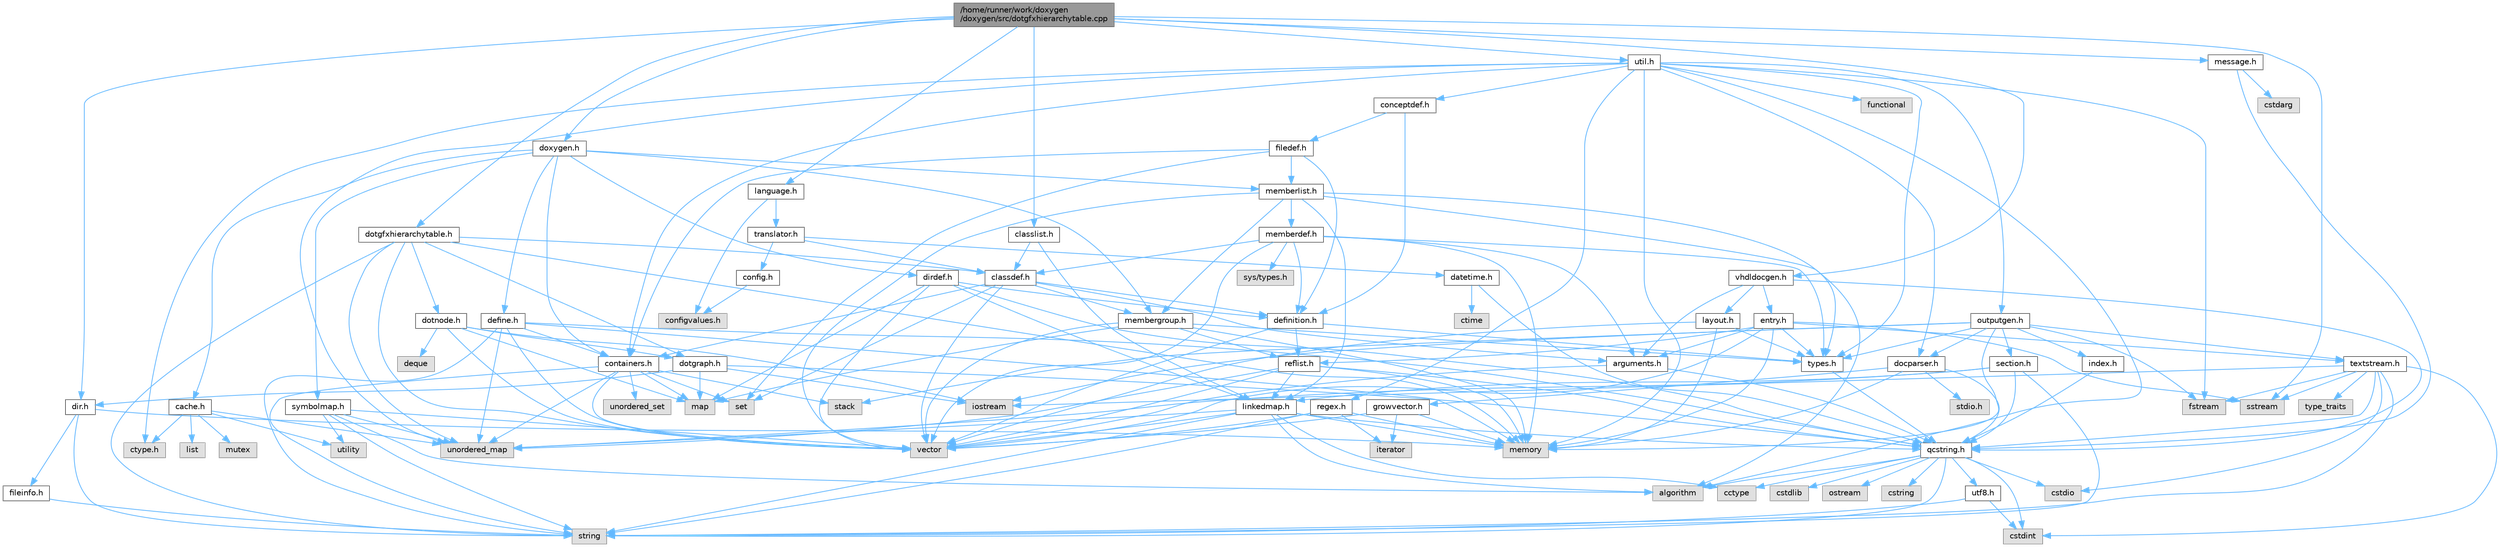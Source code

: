 digraph "/home/runner/work/doxygen/doxygen/src/dotgfxhierarchytable.cpp"
{
 // INTERACTIVE_SVG=YES
 // LATEX_PDF_SIZE
  bgcolor="transparent";
  edge [fontname=Helvetica,fontsize=10,labelfontname=Helvetica,labelfontsize=10];
  node [fontname=Helvetica,fontsize=10,shape=box,height=0.2,width=0.4];
  Node1 [label="/home/runner/work/doxygen\l/doxygen/src/dotgfxhierarchytable.cpp",height=0.2,width=0.4,color="gray40", fillcolor="grey60", style="filled", fontcolor="black",tooltip=" "];
  Node1 -> Node2 [color="steelblue1",style="solid"];
  Node2 [label="sstream",height=0.2,width=0.4,color="grey60", fillcolor="#E0E0E0", style="filled",tooltip=" "];
  Node1 -> Node3 [color="steelblue1",style="solid"];
  Node3 [label="dotgfxhierarchytable.h",height=0.2,width=0.4,color="grey40", fillcolor="white", style="filled",URL="$d2/de7/dotgfxhierarchytable_8h.html",tooltip=" "];
  Node3 -> Node4 [color="steelblue1",style="solid"];
  Node4 [label="memory",height=0.2,width=0.4,color="grey60", fillcolor="#E0E0E0", style="filled",tooltip=" "];
  Node3 -> Node5 [color="steelblue1",style="solid"];
  Node5 [label="string",height=0.2,width=0.4,color="grey60", fillcolor="#E0E0E0", style="filled",tooltip=" "];
  Node3 -> Node6 [color="steelblue1",style="solid"];
  Node6 [label="unordered_map",height=0.2,width=0.4,color="grey60", fillcolor="#E0E0E0", style="filled",tooltip=" "];
  Node3 -> Node7 [color="steelblue1",style="solid"];
  Node7 [label="vector",height=0.2,width=0.4,color="grey60", fillcolor="#E0E0E0", style="filled",tooltip=" "];
  Node3 -> Node8 [color="steelblue1",style="solid"];
  Node8 [label="classdef.h",height=0.2,width=0.4,color="grey40", fillcolor="white", style="filled",URL="$d1/da6/classdef_8h.html",tooltip=" "];
  Node8 -> Node7 [color="steelblue1",style="solid"];
  Node8 -> Node9 [color="steelblue1",style="solid"];
  Node9 [label="set",height=0.2,width=0.4,color="grey60", fillcolor="#E0E0E0", style="filled",tooltip=" "];
  Node8 -> Node10 [color="steelblue1",style="solid"];
  Node10 [label="containers.h",height=0.2,width=0.4,color="grey40", fillcolor="white", style="filled",URL="$d5/d75/containers_8h.html",tooltip=" "];
  Node10 -> Node7 [color="steelblue1",style="solid"];
  Node10 -> Node5 [color="steelblue1",style="solid"];
  Node10 -> Node9 [color="steelblue1",style="solid"];
  Node10 -> Node11 [color="steelblue1",style="solid"];
  Node11 [label="map",height=0.2,width=0.4,color="grey60", fillcolor="#E0E0E0", style="filled",tooltip=" "];
  Node10 -> Node12 [color="steelblue1",style="solid"];
  Node12 [label="unordered_set",height=0.2,width=0.4,color="grey60", fillcolor="#E0E0E0", style="filled",tooltip=" "];
  Node10 -> Node6 [color="steelblue1",style="solid"];
  Node10 -> Node13 [color="steelblue1",style="solid"];
  Node13 [label="stack",height=0.2,width=0.4,color="grey60", fillcolor="#E0E0E0", style="filled",tooltip=" "];
  Node8 -> Node14 [color="steelblue1",style="solid"];
  Node14 [label="definition.h",height=0.2,width=0.4,color="grey40", fillcolor="white", style="filled",URL="$df/da1/definition_8h.html",tooltip=" "];
  Node14 -> Node7 [color="steelblue1",style="solid"];
  Node14 -> Node15 [color="steelblue1",style="solid"];
  Node15 [label="types.h",height=0.2,width=0.4,color="grey40", fillcolor="white", style="filled",URL="$d9/d49/types_8h.html",tooltip="This file contains a number of basic enums and types."];
  Node15 -> Node16 [color="steelblue1",style="solid"];
  Node16 [label="qcstring.h",height=0.2,width=0.4,color="grey40", fillcolor="white", style="filled",URL="$d7/d5c/qcstring_8h.html",tooltip=" "];
  Node16 -> Node5 [color="steelblue1",style="solid"];
  Node16 -> Node17 [color="steelblue1",style="solid"];
  Node17 [label="algorithm",height=0.2,width=0.4,color="grey60", fillcolor="#E0E0E0", style="filled",tooltip=" "];
  Node16 -> Node18 [color="steelblue1",style="solid"];
  Node18 [label="cctype",height=0.2,width=0.4,color="grey60", fillcolor="#E0E0E0", style="filled",tooltip=" "];
  Node16 -> Node19 [color="steelblue1",style="solid"];
  Node19 [label="cstring",height=0.2,width=0.4,color="grey60", fillcolor="#E0E0E0", style="filled",tooltip=" "];
  Node16 -> Node20 [color="steelblue1",style="solid"];
  Node20 [label="cstdio",height=0.2,width=0.4,color="grey60", fillcolor="#E0E0E0", style="filled",tooltip=" "];
  Node16 -> Node21 [color="steelblue1",style="solid"];
  Node21 [label="cstdlib",height=0.2,width=0.4,color="grey60", fillcolor="#E0E0E0", style="filled",tooltip=" "];
  Node16 -> Node22 [color="steelblue1",style="solid"];
  Node22 [label="cstdint",height=0.2,width=0.4,color="grey60", fillcolor="#E0E0E0", style="filled",tooltip=" "];
  Node16 -> Node23 [color="steelblue1",style="solid"];
  Node23 [label="ostream",height=0.2,width=0.4,color="grey60", fillcolor="#E0E0E0", style="filled",tooltip=" "];
  Node16 -> Node24 [color="steelblue1",style="solid"];
  Node24 [label="utf8.h",height=0.2,width=0.4,color="grey40", fillcolor="white", style="filled",URL="$db/d7c/utf8_8h.html",tooltip="Various UTF8 related helper functions."];
  Node24 -> Node22 [color="steelblue1",style="solid"];
  Node24 -> Node5 [color="steelblue1",style="solid"];
  Node14 -> Node25 [color="steelblue1",style="solid"];
  Node25 [label="reflist.h",height=0.2,width=0.4,color="grey40", fillcolor="white", style="filled",URL="$d1/d02/reflist_8h.html",tooltip=" "];
  Node25 -> Node7 [color="steelblue1",style="solid"];
  Node25 -> Node6 [color="steelblue1",style="solid"];
  Node25 -> Node4 [color="steelblue1",style="solid"];
  Node25 -> Node16 [color="steelblue1",style="solid"];
  Node25 -> Node26 [color="steelblue1",style="solid"];
  Node26 [label="linkedmap.h",height=0.2,width=0.4,color="grey40", fillcolor="white", style="filled",URL="$da/de1/linkedmap_8h.html",tooltip=" "];
  Node26 -> Node6 [color="steelblue1",style="solid"];
  Node26 -> Node7 [color="steelblue1",style="solid"];
  Node26 -> Node4 [color="steelblue1",style="solid"];
  Node26 -> Node5 [color="steelblue1",style="solid"];
  Node26 -> Node17 [color="steelblue1",style="solid"];
  Node26 -> Node18 [color="steelblue1",style="solid"];
  Node26 -> Node16 [color="steelblue1",style="solid"];
  Node8 -> Node27 [color="steelblue1",style="solid"];
  Node27 [label="arguments.h",height=0.2,width=0.4,color="grey40", fillcolor="white", style="filled",URL="$df/d9b/arguments_8h.html",tooltip=" "];
  Node27 -> Node7 [color="steelblue1",style="solid"];
  Node27 -> Node16 [color="steelblue1",style="solid"];
  Node8 -> Node28 [color="steelblue1",style="solid"];
  Node28 [label="membergroup.h",height=0.2,width=0.4,color="grey40", fillcolor="white", style="filled",URL="$d9/d11/membergroup_8h.html",tooltip=" "];
  Node28 -> Node7 [color="steelblue1",style="solid"];
  Node28 -> Node11 [color="steelblue1",style="solid"];
  Node28 -> Node4 [color="steelblue1",style="solid"];
  Node28 -> Node15 [color="steelblue1",style="solid"];
  Node28 -> Node25 [color="steelblue1",style="solid"];
  Node3 -> Node29 [color="steelblue1",style="solid"];
  Node29 [label="dotgraph.h",height=0.2,width=0.4,color="grey40", fillcolor="white", style="filled",URL="$d0/daa/dotgraph_8h.html",tooltip=" "];
  Node29 -> Node30 [color="steelblue1",style="solid"];
  Node30 [label="iostream",height=0.2,width=0.4,color="grey60", fillcolor="#E0E0E0", style="filled",tooltip=" "];
  Node29 -> Node11 [color="steelblue1",style="solid"];
  Node29 -> Node16 [color="steelblue1",style="solid"];
  Node29 -> Node31 [color="steelblue1",style="solid"];
  Node31 [label="dir.h",height=0.2,width=0.4,color="grey40", fillcolor="white", style="filled",URL="$df/d9c/dir_8h.html",tooltip=" "];
  Node31 -> Node5 [color="steelblue1",style="solid"];
  Node31 -> Node4 [color="steelblue1",style="solid"];
  Node31 -> Node32 [color="steelblue1",style="solid"];
  Node32 [label="fileinfo.h",height=0.2,width=0.4,color="grey40", fillcolor="white", style="filled",URL="$df/d45/fileinfo_8h.html",tooltip=" "];
  Node32 -> Node5 [color="steelblue1",style="solid"];
  Node3 -> Node33 [color="steelblue1",style="solid"];
  Node33 [label="dotnode.h",height=0.2,width=0.4,color="grey40", fillcolor="white", style="filled",URL="$d8/d3b/dotnode_8h.html",tooltip=" "];
  Node33 -> Node7 [color="steelblue1",style="solid"];
  Node33 -> Node11 [color="steelblue1",style="solid"];
  Node33 -> Node34 [color="steelblue1",style="solid"];
  Node34 [label="deque",height=0.2,width=0.4,color="grey60", fillcolor="#E0E0E0", style="filled",tooltip=" "];
  Node33 -> Node30 [color="steelblue1",style="solid"];
  Node33 -> Node29 [color="steelblue1",style="solid"];
  Node1 -> Node35 [color="steelblue1",style="solid"];
  Node35 [label="language.h",height=0.2,width=0.4,color="grey40", fillcolor="white", style="filled",URL="$d8/dce/language_8h.html",tooltip=" "];
  Node35 -> Node36 [color="steelblue1",style="solid"];
  Node36 [label="translator.h",height=0.2,width=0.4,color="grey40", fillcolor="white", style="filled",URL="$d9/df1/translator_8h.html",tooltip=" "];
  Node36 -> Node8 [color="steelblue1",style="solid"];
  Node36 -> Node37 [color="steelblue1",style="solid"];
  Node37 [label="config.h",height=0.2,width=0.4,color="grey40", fillcolor="white", style="filled",URL="$db/d16/config_8h.html",tooltip=" "];
  Node37 -> Node38 [color="steelblue1",style="solid"];
  Node38 [label="configvalues.h",height=0.2,width=0.4,color="grey60", fillcolor="#E0E0E0", style="filled",tooltip=" "];
  Node36 -> Node39 [color="steelblue1",style="solid"];
  Node39 [label="datetime.h",height=0.2,width=0.4,color="grey40", fillcolor="white", style="filled",URL="$de/d1b/datetime_8h.html",tooltip=" "];
  Node39 -> Node40 [color="steelblue1",style="solid"];
  Node40 [label="ctime",height=0.2,width=0.4,color="grey60", fillcolor="#E0E0E0", style="filled",tooltip=" "];
  Node39 -> Node16 [color="steelblue1",style="solid"];
  Node35 -> Node38 [color="steelblue1",style="solid"];
  Node1 -> Node41 [color="steelblue1",style="solid"];
  Node41 [label="util.h",height=0.2,width=0.4,color="grey40", fillcolor="white", style="filled",URL="$d8/d3c/util_8h.html",tooltip="A bunch of utility functions."];
  Node41 -> Node4 [color="steelblue1",style="solid"];
  Node41 -> Node6 [color="steelblue1",style="solid"];
  Node41 -> Node17 [color="steelblue1",style="solid"];
  Node41 -> Node42 [color="steelblue1",style="solid"];
  Node42 [label="functional",height=0.2,width=0.4,color="grey60", fillcolor="#E0E0E0", style="filled",tooltip=" "];
  Node41 -> Node43 [color="steelblue1",style="solid"];
  Node43 [label="fstream",height=0.2,width=0.4,color="grey60", fillcolor="#E0E0E0", style="filled",tooltip=" "];
  Node41 -> Node44 [color="steelblue1",style="solid"];
  Node44 [label="ctype.h",height=0.2,width=0.4,color="grey60", fillcolor="#E0E0E0", style="filled",tooltip=" "];
  Node41 -> Node15 [color="steelblue1",style="solid"];
  Node41 -> Node45 [color="steelblue1",style="solid"];
  Node45 [label="docparser.h",height=0.2,width=0.4,color="grey40", fillcolor="white", style="filled",URL="$de/d9c/docparser_8h.html",tooltip=" "];
  Node45 -> Node46 [color="steelblue1",style="solid"];
  Node46 [label="stdio.h",height=0.2,width=0.4,color="grey60", fillcolor="#E0E0E0", style="filled",tooltip=" "];
  Node45 -> Node4 [color="steelblue1",style="solid"];
  Node45 -> Node16 [color="steelblue1",style="solid"];
  Node45 -> Node47 [color="steelblue1",style="solid"];
  Node47 [label="growvector.h",height=0.2,width=0.4,color="grey40", fillcolor="white", style="filled",URL="$d7/d50/growvector_8h.html",tooltip=" "];
  Node47 -> Node7 [color="steelblue1",style="solid"];
  Node47 -> Node4 [color="steelblue1",style="solid"];
  Node47 -> Node48 [color="steelblue1",style="solid"];
  Node48 [label="iterator",height=0.2,width=0.4,color="grey60", fillcolor="#E0E0E0", style="filled",tooltip=" "];
  Node41 -> Node10 [color="steelblue1",style="solid"];
  Node41 -> Node49 [color="steelblue1",style="solid"];
  Node49 [label="outputgen.h",height=0.2,width=0.4,color="grey40", fillcolor="white", style="filled",URL="$df/d06/outputgen_8h.html",tooltip=" "];
  Node49 -> Node4 [color="steelblue1",style="solid"];
  Node49 -> Node13 [color="steelblue1",style="solid"];
  Node49 -> Node30 [color="steelblue1",style="solid"];
  Node49 -> Node43 [color="steelblue1",style="solid"];
  Node49 -> Node15 [color="steelblue1",style="solid"];
  Node49 -> Node50 [color="steelblue1",style="solid"];
  Node50 [label="index.h",height=0.2,width=0.4,color="grey40", fillcolor="white", style="filled",URL="$d1/db5/index_8h.html",tooltip=" "];
  Node50 -> Node16 [color="steelblue1",style="solid"];
  Node49 -> Node51 [color="steelblue1",style="solid"];
  Node51 [label="section.h",height=0.2,width=0.4,color="grey40", fillcolor="white", style="filled",URL="$d1/d2a/section_8h.html",tooltip=" "];
  Node51 -> Node5 [color="steelblue1",style="solid"];
  Node51 -> Node6 [color="steelblue1",style="solid"];
  Node51 -> Node16 [color="steelblue1",style="solid"];
  Node51 -> Node26 [color="steelblue1",style="solid"];
  Node49 -> Node52 [color="steelblue1",style="solid"];
  Node52 [label="textstream.h",height=0.2,width=0.4,color="grey40", fillcolor="white", style="filled",URL="$d4/d7d/textstream_8h.html",tooltip=" "];
  Node52 -> Node5 [color="steelblue1",style="solid"];
  Node52 -> Node30 [color="steelblue1",style="solid"];
  Node52 -> Node2 [color="steelblue1",style="solid"];
  Node52 -> Node22 [color="steelblue1",style="solid"];
  Node52 -> Node20 [color="steelblue1",style="solid"];
  Node52 -> Node43 [color="steelblue1",style="solid"];
  Node52 -> Node53 [color="steelblue1",style="solid"];
  Node53 [label="type_traits",height=0.2,width=0.4,color="grey60", fillcolor="#E0E0E0", style="filled",tooltip=" "];
  Node52 -> Node16 [color="steelblue1",style="solid"];
  Node49 -> Node45 [color="steelblue1",style="solid"];
  Node41 -> Node54 [color="steelblue1",style="solid"];
  Node54 [label="regex.h",height=0.2,width=0.4,color="grey40", fillcolor="white", style="filled",URL="$d1/d21/regex_8h.html",tooltip=" "];
  Node54 -> Node4 [color="steelblue1",style="solid"];
  Node54 -> Node5 [color="steelblue1",style="solid"];
  Node54 -> Node7 [color="steelblue1",style="solid"];
  Node54 -> Node48 [color="steelblue1",style="solid"];
  Node41 -> Node55 [color="steelblue1",style="solid"];
  Node55 [label="conceptdef.h",height=0.2,width=0.4,color="grey40", fillcolor="white", style="filled",URL="$da/df1/conceptdef_8h.html",tooltip=" "];
  Node55 -> Node14 [color="steelblue1",style="solid"];
  Node55 -> Node56 [color="steelblue1",style="solid"];
  Node56 [label="filedef.h",height=0.2,width=0.4,color="grey40", fillcolor="white", style="filled",URL="$d4/d3a/filedef_8h.html",tooltip=" "];
  Node56 -> Node9 [color="steelblue1",style="solid"];
  Node56 -> Node14 [color="steelblue1",style="solid"];
  Node56 -> Node57 [color="steelblue1",style="solid"];
  Node57 [label="memberlist.h",height=0.2,width=0.4,color="grey40", fillcolor="white", style="filled",URL="$dd/d78/memberlist_8h.html",tooltip=" "];
  Node57 -> Node7 [color="steelblue1",style="solid"];
  Node57 -> Node17 [color="steelblue1",style="solid"];
  Node57 -> Node58 [color="steelblue1",style="solid"];
  Node58 [label="memberdef.h",height=0.2,width=0.4,color="grey40", fillcolor="white", style="filled",URL="$d4/d46/memberdef_8h.html",tooltip=" "];
  Node58 -> Node7 [color="steelblue1",style="solid"];
  Node58 -> Node4 [color="steelblue1",style="solid"];
  Node58 -> Node59 [color="steelblue1",style="solid"];
  Node59 [label="sys/types.h",height=0.2,width=0.4,color="grey60", fillcolor="#E0E0E0", style="filled",tooltip=" "];
  Node58 -> Node15 [color="steelblue1",style="solid"];
  Node58 -> Node14 [color="steelblue1",style="solid"];
  Node58 -> Node27 [color="steelblue1",style="solid"];
  Node58 -> Node8 [color="steelblue1",style="solid"];
  Node57 -> Node26 [color="steelblue1",style="solid"];
  Node57 -> Node15 [color="steelblue1",style="solid"];
  Node57 -> Node28 [color="steelblue1",style="solid"];
  Node56 -> Node10 [color="steelblue1",style="solid"];
  Node1 -> Node60 [color="steelblue1",style="solid"];
  Node60 [label="message.h",height=0.2,width=0.4,color="grey40", fillcolor="white", style="filled",URL="$d2/d0d/message_8h.html",tooltip=" "];
  Node60 -> Node61 [color="steelblue1",style="solid"];
  Node61 [label="cstdarg",height=0.2,width=0.4,color="grey60", fillcolor="#E0E0E0", style="filled",tooltip=" "];
  Node60 -> Node16 [color="steelblue1",style="solid"];
  Node1 -> Node62 [color="steelblue1",style="solid"];
  Node62 [label="doxygen.h",height=0.2,width=0.4,color="grey40", fillcolor="white", style="filled",URL="$d1/da1/doxygen_8h.html",tooltip=" "];
  Node62 -> Node10 [color="steelblue1",style="solid"];
  Node62 -> Node28 [color="steelblue1",style="solid"];
  Node62 -> Node63 [color="steelblue1",style="solid"];
  Node63 [label="dirdef.h",height=0.2,width=0.4,color="grey40", fillcolor="white", style="filled",URL="$d6/d15/dirdef_8h.html",tooltip=" "];
  Node63 -> Node7 [color="steelblue1",style="solid"];
  Node63 -> Node11 [color="steelblue1",style="solid"];
  Node63 -> Node16 [color="steelblue1",style="solid"];
  Node63 -> Node26 [color="steelblue1",style="solid"];
  Node63 -> Node14 [color="steelblue1",style="solid"];
  Node62 -> Node57 [color="steelblue1",style="solid"];
  Node62 -> Node64 [color="steelblue1",style="solid"];
  Node64 [label="define.h",height=0.2,width=0.4,color="grey40", fillcolor="white", style="filled",URL="$df/d67/define_8h.html",tooltip=" "];
  Node64 -> Node7 [color="steelblue1",style="solid"];
  Node64 -> Node4 [color="steelblue1",style="solid"];
  Node64 -> Node5 [color="steelblue1",style="solid"];
  Node64 -> Node6 [color="steelblue1",style="solid"];
  Node64 -> Node16 [color="steelblue1",style="solid"];
  Node64 -> Node10 [color="steelblue1",style="solid"];
  Node62 -> Node65 [color="steelblue1",style="solid"];
  Node65 [label="cache.h",height=0.2,width=0.4,color="grey40", fillcolor="white", style="filled",URL="$d3/d26/cache_8h.html",tooltip=" "];
  Node65 -> Node66 [color="steelblue1",style="solid"];
  Node66 [label="list",height=0.2,width=0.4,color="grey60", fillcolor="#E0E0E0", style="filled",tooltip=" "];
  Node65 -> Node6 [color="steelblue1",style="solid"];
  Node65 -> Node67 [color="steelblue1",style="solid"];
  Node67 [label="mutex",height=0.2,width=0.4,color="grey60", fillcolor="#E0E0E0", style="filled",tooltip=" "];
  Node65 -> Node68 [color="steelblue1",style="solid"];
  Node68 [label="utility",height=0.2,width=0.4,color="grey60", fillcolor="#E0E0E0", style="filled",tooltip=" "];
  Node65 -> Node44 [color="steelblue1",style="solid"];
  Node62 -> Node69 [color="steelblue1",style="solid"];
  Node69 [label="symbolmap.h",height=0.2,width=0.4,color="grey40", fillcolor="white", style="filled",URL="$d7/ddd/symbolmap_8h.html",tooltip=" "];
  Node69 -> Node17 [color="steelblue1",style="solid"];
  Node69 -> Node6 [color="steelblue1",style="solid"];
  Node69 -> Node7 [color="steelblue1",style="solid"];
  Node69 -> Node5 [color="steelblue1",style="solid"];
  Node69 -> Node68 [color="steelblue1",style="solid"];
  Node1 -> Node70 [color="steelblue1",style="solid"];
  Node70 [label="classlist.h",height=0.2,width=0.4,color="grey40", fillcolor="white", style="filled",URL="$d2/df8/classlist_8h.html",tooltip=" "];
  Node70 -> Node26 [color="steelblue1",style="solid"];
  Node70 -> Node8 [color="steelblue1",style="solid"];
  Node1 -> Node31 [color="steelblue1",style="solid"];
  Node1 -> Node71 [color="steelblue1",style="solid"];
  Node71 [label="vhdldocgen.h",height=0.2,width=0.4,color="grey40", fillcolor="white", style="filled",URL="$dd/dec/vhdldocgen_8h.html",tooltip=" "];
  Node71 -> Node16 [color="steelblue1",style="solid"];
  Node71 -> Node72 [color="steelblue1",style="solid"];
  Node72 [label="layout.h",height=0.2,width=0.4,color="grey40", fillcolor="white", style="filled",URL="$db/d51/layout_8h.html",tooltip=" "];
  Node72 -> Node4 [color="steelblue1",style="solid"];
  Node72 -> Node7 [color="steelblue1",style="solid"];
  Node72 -> Node15 [color="steelblue1",style="solid"];
  Node71 -> Node27 [color="steelblue1",style="solid"];
  Node71 -> Node73 [color="steelblue1",style="solid"];
  Node73 [label="entry.h",height=0.2,width=0.4,color="grey40", fillcolor="white", style="filled",URL="$d1/dc6/entry_8h.html",tooltip=" "];
  Node73 -> Node7 [color="steelblue1",style="solid"];
  Node73 -> Node4 [color="steelblue1",style="solid"];
  Node73 -> Node2 [color="steelblue1",style="solid"];
  Node73 -> Node15 [color="steelblue1",style="solid"];
  Node73 -> Node27 [color="steelblue1",style="solid"];
  Node73 -> Node25 [color="steelblue1",style="solid"];
  Node73 -> Node52 [color="steelblue1",style="solid"];
}
